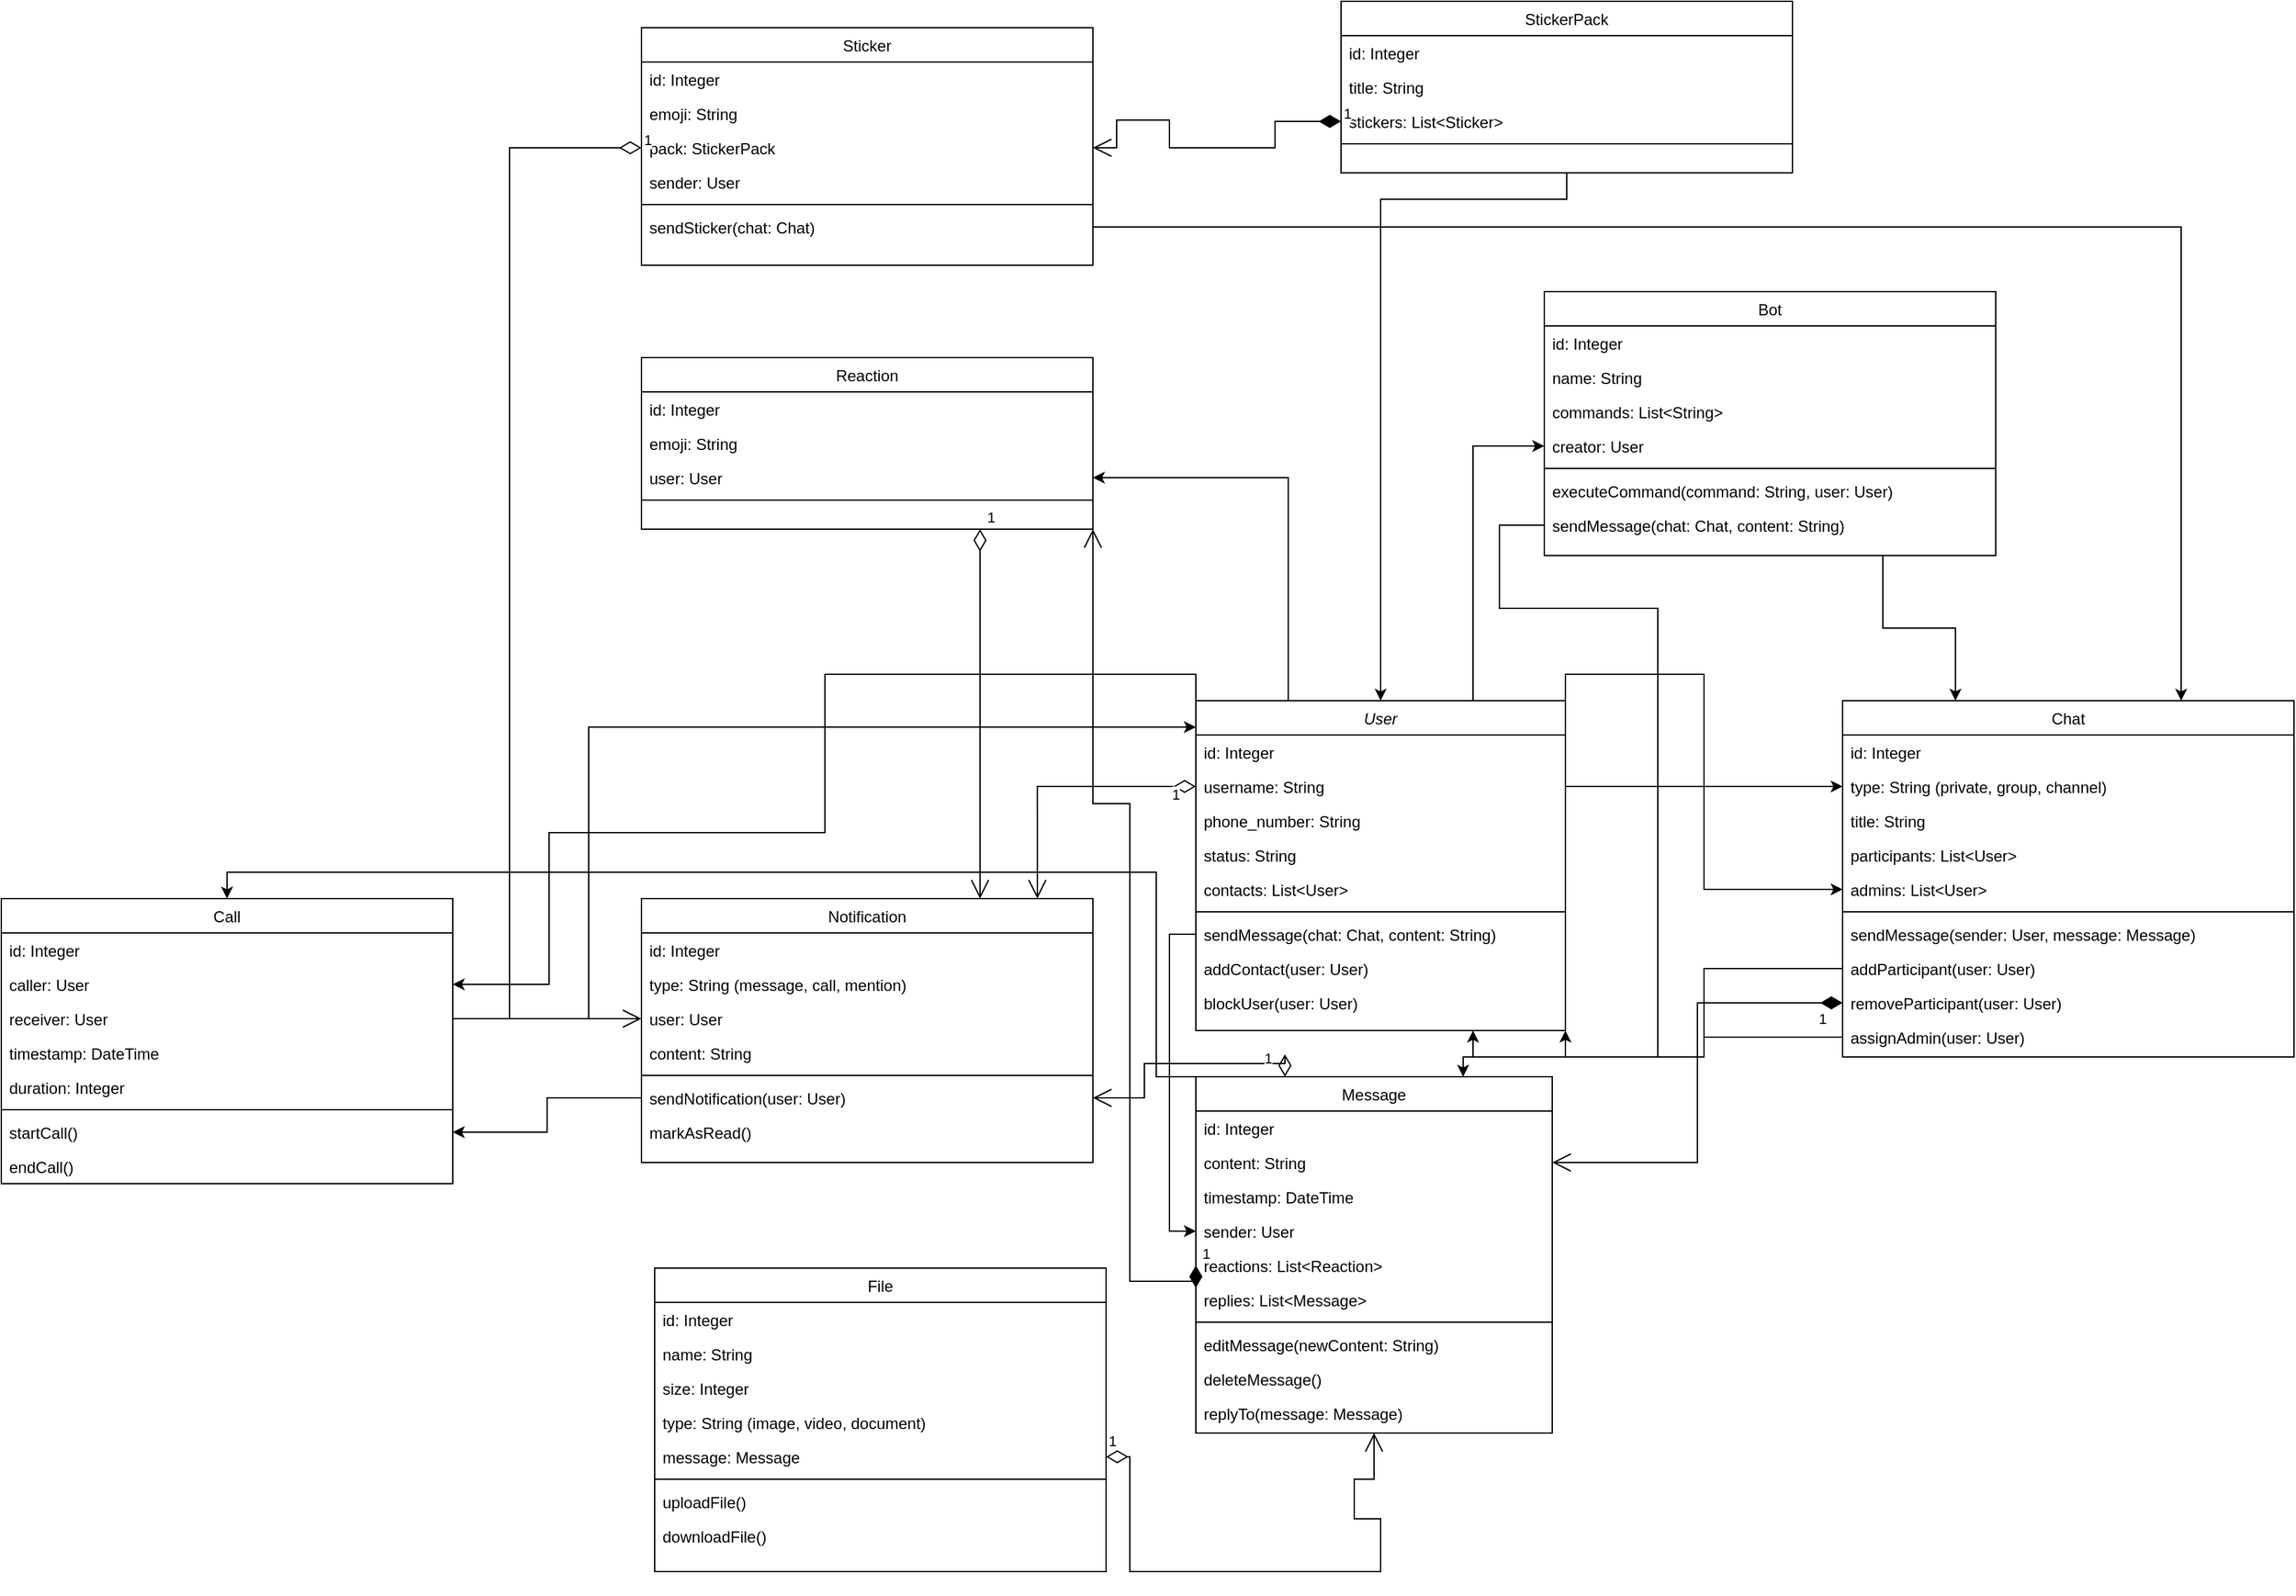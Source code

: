 <mxfile version="25.0.2">
  <diagram id="C5RBs43oDa-KdzZeNtuy" name="Page-1">
    <mxGraphModel dx="2032" dy="2365" grid="1" gridSize="10" guides="1" tooltips="1" connect="1" arrows="1" fold="1" page="1" pageScale="1" pageWidth="827" pageHeight="1169" math="0" shadow="0">
      <root>
        <mxCell id="WIyWlLk6GJQsqaUBKTNV-0" />
        <mxCell id="WIyWlLk6GJQsqaUBKTNV-1" parent="WIyWlLk6GJQsqaUBKTNV-0" />
        <mxCell id="AOI-kmqaUClWyfLteCPx-85" style="edgeStyle=orthogonalEdgeStyle;rounded=0;orthogonalLoop=1;jettySize=auto;html=1;exitX=1;exitY=0.5;exitDx=0;exitDy=0;entryX=0;entryY=0.5;entryDx=0;entryDy=0;" edge="1" parent="WIyWlLk6GJQsqaUBKTNV-1" source="zkfFHV4jXpPFQw0GAbJ--3" target="zkfFHV4jXpPFQw0GAbJ--19">
          <mxGeometry relative="1" as="geometry" />
        </mxCell>
        <mxCell id="AOI-kmqaUClWyfLteCPx-92" style="edgeStyle=orthogonalEdgeStyle;rounded=0;orthogonalLoop=1;jettySize=auto;html=1;exitX=0.25;exitY=0;exitDx=0;exitDy=0;entryX=1;entryY=0.5;entryDx=0;entryDy=0;" edge="1" parent="WIyWlLk6GJQsqaUBKTNV-1" source="zkfFHV4jXpPFQw0GAbJ--0" target="AOI-kmqaUClWyfLteCPx-34">
          <mxGeometry relative="1" as="geometry" />
        </mxCell>
        <mxCell id="AOI-kmqaUClWyfLteCPx-97" style="edgeStyle=orthogonalEdgeStyle;rounded=0;orthogonalLoop=1;jettySize=auto;html=1;exitX=0;exitY=0;exitDx=0;exitDy=0;entryX=1;entryY=0.5;entryDx=0;entryDy=0;" edge="1" parent="WIyWlLk6GJQsqaUBKTNV-1" source="zkfFHV4jXpPFQw0GAbJ--0" target="AOI-kmqaUClWyfLteCPx-57">
          <mxGeometry relative="1" as="geometry">
            <Array as="points">
              <mxPoint x="150" y="10" />
              <mxPoint x="-131" y="10" />
              <mxPoint x="-131" y="130" />
              <mxPoint x="-340" y="130" />
              <mxPoint x="-340" y="245" />
            </Array>
          </mxGeometry>
        </mxCell>
        <mxCell id="AOI-kmqaUClWyfLteCPx-102" style="edgeStyle=orthogonalEdgeStyle;rounded=0;orthogonalLoop=1;jettySize=auto;html=1;exitX=0.75;exitY=0;exitDx=0;exitDy=0;entryX=0;entryY=0.5;entryDx=0;entryDy=0;" edge="1" parent="WIyWlLk6GJQsqaUBKTNV-1" source="zkfFHV4jXpPFQw0GAbJ--0" target="AOI-kmqaUClWyfLteCPx-42">
          <mxGeometry relative="1" as="geometry" />
        </mxCell>
        <mxCell id="AOI-kmqaUClWyfLteCPx-104" style="edgeStyle=orthogonalEdgeStyle;rounded=0;orthogonalLoop=1;jettySize=auto;html=1;exitX=1;exitY=0;exitDx=0;exitDy=0;entryX=0;entryY=0.5;entryDx=0;entryDy=0;" edge="1" parent="WIyWlLk6GJQsqaUBKTNV-1" source="zkfFHV4jXpPFQw0GAbJ--0" target="zkfFHV4jXpPFQw0GAbJ--22">
          <mxGeometry relative="1" as="geometry" />
        </mxCell>
        <mxCell id="zkfFHV4jXpPFQw0GAbJ--0" value="User" style="swimlane;fontStyle=2;align=center;verticalAlign=top;childLayout=stackLayout;horizontal=1;startSize=26;horizontalStack=0;resizeParent=1;resizeLast=0;collapsible=1;marginBottom=0;rounded=0;shadow=0;strokeWidth=1;" parent="WIyWlLk6GJQsqaUBKTNV-1" vertex="1">
          <mxGeometry x="150" y="30" width="280" height="250" as="geometry">
            <mxRectangle x="150" y="90" width="160" height="26" as="alternateBounds" />
          </mxGeometry>
        </mxCell>
        <mxCell id="zkfFHV4jXpPFQw0GAbJ--2" value="id: Integer" style="text;align=left;verticalAlign=top;spacingLeft=4;spacingRight=4;overflow=hidden;rotatable=0;points=[[0,0.5],[1,0.5]];portConstraint=eastwest;rounded=0;shadow=0;html=0;" parent="zkfFHV4jXpPFQw0GAbJ--0" vertex="1">
          <mxGeometry y="26" width="280" height="26" as="geometry" />
        </mxCell>
        <mxCell id="zkfFHV4jXpPFQw0GAbJ--3" value="username: String" style="text;align=left;verticalAlign=top;spacingLeft=4;spacingRight=4;overflow=hidden;rotatable=0;points=[[0,0.5],[1,0.5]];portConstraint=eastwest;rounded=0;shadow=0;html=0;" parent="zkfFHV4jXpPFQw0GAbJ--0" vertex="1">
          <mxGeometry y="52" width="280" height="26" as="geometry" />
        </mxCell>
        <mxCell id="AOI-kmqaUClWyfLteCPx-0" value="phone_number: String" style="text;align=left;verticalAlign=top;spacingLeft=4;spacingRight=4;overflow=hidden;rotatable=0;points=[[0,0.5],[1,0.5]];portConstraint=eastwest;rounded=0;shadow=0;html=0;" vertex="1" parent="zkfFHV4jXpPFQw0GAbJ--0">
          <mxGeometry y="78" width="280" height="26" as="geometry" />
        </mxCell>
        <mxCell id="AOI-kmqaUClWyfLteCPx-1" value="status: String" style="text;align=left;verticalAlign=top;spacingLeft=4;spacingRight=4;overflow=hidden;rotatable=0;points=[[0,0.5],[1,0.5]];portConstraint=eastwest;rounded=0;shadow=0;html=0;" vertex="1" parent="zkfFHV4jXpPFQw0GAbJ--0">
          <mxGeometry y="104" width="280" height="26" as="geometry" />
        </mxCell>
        <mxCell id="AOI-kmqaUClWyfLteCPx-2" value="contacts: List&lt;User&gt;" style="text;align=left;verticalAlign=top;spacingLeft=4;spacingRight=4;overflow=hidden;rotatable=0;points=[[0,0.5],[1,0.5]];portConstraint=eastwest;rounded=0;shadow=0;html=0;" vertex="1" parent="zkfFHV4jXpPFQw0GAbJ--0">
          <mxGeometry y="130" width="280" height="26" as="geometry" />
        </mxCell>
        <mxCell id="zkfFHV4jXpPFQw0GAbJ--4" value="" style="line;html=1;strokeWidth=1;align=left;verticalAlign=middle;spacingTop=-1;spacingLeft=3;spacingRight=3;rotatable=0;labelPosition=right;points=[];portConstraint=eastwest;" parent="zkfFHV4jXpPFQw0GAbJ--0" vertex="1">
          <mxGeometry y="156" width="280" height="8" as="geometry" />
        </mxCell>
        <mxCell id="zkfFHV4jXpPFQw0GAbJ--5" value="sendMessage(chat: Chat, content: String)" style="text;align=left;verticalAlign=top;spacingLeft=4;spacingRight=4;overflow=hidden;rotatable=0;points=[[0,0.5],[1,0.5]];portConstraint=eastwest;" parent="zkfFHV4jXpPFQw0GAbJ--0" vertex="1">
          <mxGeometry y="164" width="280" height="26" as="geometry" />
        </mxCell>
        <mxCell id="AOI-kmqaUClWyfLteCPx-4" value="addContact(user: User)" style="text;align=left;verticalAlign=top;spacingLeft=4;spacingRight=4;overflow=hidden;rotatable=0;points=[[0,0.5],[1,0.5]];portConstraint=eastwest;" vertex="1" parent="zkfFHV4jXpPFQw0GAbJ--0">
          <mxGeometry y="190" width="280" height="26" as="geometry" />
        </mxCell>
        <mxCell id="AOI-kmqaUClWyfLteCPx-5" value="blockUser(user: User)" style="text;align=left;verticalAlign=top;spacingLeft=4;spacingRight=4;overflow=hidden;rotatable=0;points=[[0,0.5],[1,0.5]];portConstraint=eastwest;" vertex="1" parent="zkfFHV4jXpPFQw0GAbJ--0">
          <mxGeometry y="216" width="280" height="26" as="geometry" />
        </mxCell>
        <mxCell id="AOI-kmqaUClWyfLteCPx-105" style="edgeStyle=orthogonalEdgeStyle;rounded=0;orthogonalLoop=1;jettySize=auto;html=1;exitX=0;exitY=0;exitDx=0;exitDy=0;entryX=0.5;entryY=0;entryDx=0;entryDy=0;" edge="1" parent="WIyWlLk6GJQsqaUBKTNV-1" source="zkfFHV4jXpPFQw0GAbJ--6" target="AOI-kmqaUClWyfLteCPx-55">
          <mxGeometry relative="1" as="geometry">
            <Array as="points">
              <mxPoint x="120" y="315" />
              <mxPoint x="120" y="160" />
              <mxPoint x="-584" y="160" />
            </Array>
          </mxGeometry>
        </mxCell>
        <mxCell id="zkfFHV4jXpPFQw0GAbJ--6" value="Message" style="swimlane;fontStyle=0;align=center;verticalAlign=top;childLayout=stackLayout;horizontal=1;startSize=26;horizontalStack=0;resizeParent=1;resizeLast=0;collapsible=1;marginBottom=0;rounded=0;shadow=0;strokeWidth=1;" parent="WIyWlLk6GJQsqaUBKTNV-1" vertex="1">
          <mxGeometry x="150" y="315" width="270" height="270" as="geometry">
            <mxRectangle x="130" y="380" width="160" height="26" as="alternateBounds" />
          </mxGeometry>
        </mxCell>
        <mxCell id="zkfFHV4jXpPFQw0GAbJ--7" value="id: Integer" style="text;align=left;verticalAlign=top;spacingLeft=4;spacingRight=4;overflow=hidden;rotatable=0;points=[[0,0.5],[1,0.5]];portConstraint=eastwest;" parent="zkfFHV4jXpPFQw0GAbJ--6" vertex="1">
          <mxGeometry y="26" width="270" height="26" as="geometry" />
        </mxCell>
        <mxCell id="zkfFHV4jXpPFQw0GAbJ--8" value="content: String" style="text;align=left;verticalAlign=top;spacingLeft=4;spacingRight=4;overflow=hidden;rotatable=0;points=[[0,0.5],[1,0.5]];portConstraint=eastwest;rounded=0;shadow=0;html=0;" parent="zkfFHV4jXpPFQw0GAbJ--6" vertex="1">
          <mxGeometry y="52" width="270" height="26" as="geometry" />
        </mxCell>
        <mxCell id="AOI-kmqaUClWyfLteCPx-9" value="timestamp: DateTime" style="text;align=left;verticalAlign=top;spacingLeft=4;spacingRight=4;overflow=hidden;rotatable=0;points=[[0,0.5],[1,0.5]];portConstraint=eastwest;" vertex="1" parent="zkfFHV4jXpPFQw0GAbJ--6">
          <mxGeometry y="78" width="270" height="26" as="geometry" />
        </mxCell>
        <mxCell id="AOI-kmqaUClWyfLteCPx-10" value="sender: User" style="text;align=left;verticalAlign=top;spacingLeft=4;spacingRight=4;overflow=hidden;rotatable=0;points=[[0,0.5],[1,0.5]];portConstraint=eastwest;" vertex="1" parent="zkfFHV4jXpPFQw0GAbJ--6">
          <mxGeometry y="104" width="270" height="26" as="geometry" />
        </mxCell>
        <mxCell id="AOI-kmqaUClWyfLteCPx-11" value="reactions: List&lt;Reaction&gt;" style="text;align=left;verticalAlign=top;spacingLeft=4;spacingRight=4;overflow=hidden;rotatable=0;points=[[0,0.5],[1,0.5]];portConstraint=eastwest;" vertex="1" parent="zkfFHV4jXpPFQw0GAbJ--6">
          <mxGeometry y="130" width="270" height="26" as="geometry" />
        </mxCell>
        <mxCell id="AOI-kmqaUClWyfLteCPx-12" value="replies: List&lt;Message&gt;" style="text;align=left;verticalAlign=top;spacingLeft=4;spacingRight=4;overflow=hidden;rotatable=0;points=[[0,0.5],[1,0.5]];portConstraint=eastwest;" vertex="1" parent="zkfFHV4jXpPFQw0GAbJ--6">
          <mxGeometry y="156" width="270" height="26" as="geometry" />
        </mxCell>
        <mxCell id="zkfFHV4jXpPFQw0GAbJ--9" value="" style="line;html=1;strokeWidth=1;align=left;verticalAlign=middle;spacingTop=-1;spacingLeft=3;spacingRight=3;rotatable=0;labelPosition=right;points=[];portConstraint=eastwest;" parent="zkfFHV4jXpPFQw0GAbJ--6" vertex="1">
          <mxGeometry y="182" width="270" height="8" as="geometry" />
        </mxCell>
        <mxCell id="zkfFHV4jXpPFQw0GAbJ--10" value="editMessage(newContent: String)" style="text;align=left;verticalAlign=top;spacingLeft=4;spacingRight=4;overflow=hidden;rotatable=0;points=[[0,0.5],[1,0.5]];portConstraint=eastwest;fontStyle=0" parent="zkfFHV4jXpPFQw0GAbJ--6" vertex="1">
          <mxGeometry y="190" width="270" height="26" as="geometry" />
        </mxCell>
        <mxCell id="zkfFHV4jXpPFQw0GAbJ--11" value="deleteMessage()" style="text;align=left;verticalAlign=top;spacingLeft=4;spacingRight=4;overflow=hidden;rotatable=0;points=[[0,0.5],[1,0.5]];portConstraint=eastwest;" parent="zkfFHV4jXpPFQw0GAbJ--6" vertex="1">
          <mxGeometry y="216" width="270" height="26" as="geometry" />
        </mxCell>
        <mxCell id="AOI-kmqaUClWyfLteCPx-13" value="replyTo(message: Message)" style="text;align=left;verticalAlign=top;spacingLeft=4;spacingRight=4;overflow=hidden;rotatable=0;points=[[0,0.5],[1,0.5]];portConstraint=eastwest;" vertex="1" parent="zkfFHV4jXpPFQw0GAbJ--6">
          <mxGeometry y="242" width="270" height="26" as="geometry" />
        </mxCell>
        <mxCell id="zkfFHV4jXpPFQw0GAbJ--17" value="Chat" style="swimlane;fontStyle=0;align=center;verticalAlign=top;childLayout=stackLayout;horizontal=1;startSize=26;horizontalStack=0;resizeParent=1;resizeLast=0;collapsible=1;marginBottom=0;rounded=0;shadow=0;strokeWidth=1;" parent="WIyWlLk6GJQsqaUBKTNV-1" vertex="1">
          <mxGeometry x="640" y="30" width="342" height="270" as="geometry">
            <mxRectangle x="550" y="140" width="160" height="26" as="alternateBounds" />
          </mxGeometry>
        </mxCell>
        <mxCell id="zkfFHV4jXpPFQw0GAbJ--18" value="id: Integer" style="text;align=left;verticalAlign=top;spacingLeft=4;spacingRight=4;overflow=hidden;rotatable=0;points=[[0,0.5],[1,0.5]];portConstraint=eastwest;" parent="zkfFHV4jXpPFQw0GAbJ--17" vertex="1">
          <mxGeometry y="26" width="342" height="26" as="geometry" />
        </mxCell>
        <mxCell id="zkfFHV4jXpPFQw0GAbJ--19" value="type: String (private, group, channel)" style="text;align=left;verticalAlign=top;spacingLeft=4;spacingRight=4;overflow=hidden;rotatable=0;points=[[0,0.5],[1,0.5]];portConstraint=eastwest;rounded=0;shadow=0;html=0;" parent="zkfFHV4jXpPFQw0GAbJ--17" vertex="1">
          <mxGeometry y="52" width="342" height="26" as="geometry" />
        </mxCell>
        <mxCell id="zkfFHV4jXpPFQw0GAbJ--20" value="title: String" style="text;align=left;verticalAlign=top;spacingLeft=4;spacingRight=4;overflow=hidden;rotatable=0;points=[[0,0.5],[1,0.5]];portConstraint=eastwest;rounded=0;shadow=0;html=0;" parent="zkfFHV4jXpPFQw0GAbJ--17" vertex="1">
          <mxGeometry y="78" width="342" height="26" as="geometry" />
        </mxCell>
        <mxCell id="zkfFHV4jXpPFQw0GAbJ--21" value="participants: List&lt;User&gt;" style="text;align=left;verticalAlign=top;spacingLeft=4;spacingRight=4;overflow=hidden;rotatable=0;points=[[0,0.5],[1,0.5]];portConstraint=eastwest;rounded=0;shadow=0;html=0;" parent="zkfFHV4jXpPFQw0GAbJ--17" vertex="1">
          <mxGeometry y="104" width="342" height="26" as="geometry" />
        </mxCell>
        <mxCell id="zkfFHV4jXpPFQw0GAbJ--22" value="admins: List&lt;User&gt;" style="text;align=left;verticalAlign=top;spacingLeft=4;spacingRight=4;overflow=hidden;rotatable=0;points=[[0,0.5],[1,0.5]];portConstraint=eastwest;rounded=0;shadow=0;html=0;" parent="zkfFHV4jXpPFQw0GAbJ--17" vertex="1">
          <mxGeometry y="130" width="342" height="26" as="geometry" />
        </mxCell>
        <mxCell id="zkfFHV4jXpPFQw0GAbJ--23" value="" style="line;html=1;strokeWidth=1;align=left;verticalAlign=middle;spacingTop=-1;spacingLeft=3;spacingRight=3;rotatable=0;labelPosition=right;points=[];portConstraint=eastwest;" parent="zkfFHV4jXpPFQw0GAbJ--17" vertex="1">
          <mxGeometry y="156" width="342" height="8" as="geometry" />
        </mxCell>
        <mxCell id="zkfFHV4jXpPFQw0GAbJ--24" value="sendMessage(sender: User, message: Message)" style="text;align=left;verticalAlign=top;spacingLeft=4;spacingRight=4;overflow=hidden;rotatable=0;points=[[0,0.5],[1,0.5]];portConstraint=eastwest;" parent="zkfFHV4jXpPFQw0GAbJ--17" vertex="1">
          <mxGeometry y="164" width="342" height="26" as="geometry" />
        </mxCell>
        <mxCell id="zkfFHV4jXpPFQw0GAbJ--25" value="addParticipant(user: User)" style="text;align=left;verticalAlign=top;spacingLeft=4;spacingRight=4;overflow=hidden;rotatable=0;points=[[0,0.5],[1,0.5]];portConstraint=eastwest;" parent="zkfFHV4jXpPFQw0GAbJ--17" vertex="1">
          <mxGeometry y="190" width="342" height="26" as="geometry" />
        </mxCell>
        <mxCell id="AOI-kmqaUClWyfLteCPx-6" value="removeParticipant(user: User)" style="text;align=left;verticalAlign=top;spacingLeft=4;spacingRight=4;overflow=hidden;rotatable=0;points=[[0,0.5],[1,0.5]];portConstraint=eastwest;" vertex="1" parent="zkfFHV4jXpPFQw0GAbJ--17">
          <mxGeometry y="216" width="342" height="26" as="geometry" />
        </mxCell>
        <mxCell id="AOI-kmqaUClWyfLteCPx-7" value="assignAdmin(user: User)" style="text;align=left;verticalAlign=top;spacingLeft=4;spacingRight=4;overflow=hidden;rotatable=0;points=[[0,0.5],[1,0.5]];portConstraint=eastwest;" vertex="1" parent="zkfFHV4jXpPFQw0GAbJ--17">
          <mxGeometry y="242" width="342" height="26" as="geometry" />
        </mxCell>
        <mxCell id="AOI-kmqaUClWyfLteCPx-14" value="File" style="swimlane;fontStyle=0;align=center;verticalAlign=top;childLayout=stackLayout;horizontal=1;startSize=26;horizontalStack=0;resizeParent=1;resizeLast=0;collapsible=1;marginBottom=0;rounded=0;shadow=0;strokeWidth=1;" vertex="1" parent="WIyWlLk6GJQsqaUBKTNV-1">
          <mxGeometry x="-260" y="460" width="342" height="230" as="geometry">
            <mxRectangle x="550" y="140" width="160" height="26" as="alternateBounds" />
          </mxGeometry>
        </mxCell>
        <mxCell id="AOI-kmqaUClWyfLteCPx-15" value="id: Integer" style="text;align=left;verticalAlign=top;spacingLeft=4;spacingRight=4;overflow=hidden;rotatable=0;points=[[0,0.5],[1,0.5]];portConstraint=eastwest;" vertex="1" parent="AOI-kmqaUClWyfLteCPx-14">
          <mxGeometry y="26" width="342" height="26" as="geometry" />
        </mxCell>
        <mxCell id="AOI-kmqaUClWyfLteCPx-16" value="name: String" style="text;align=left;verticalAlign=top;spacingLeft=4;spacingRight=4;overflow=hidden;rotatable=0;points=[[0,0.5],[1,0.5]];portConstraint=eastwest;rounded=0;shadow=0;html=0;" vertex="1" parent="AOI-kmqaUClWyfLteCPx-14">
          <mxGeometry y="52" width="342" height="26" as="geometry" />
        </mxCell>
        <mxCell id="AOI-kmqaUClWyfLteCPx-17" value="size: Integer" style="text;align=left;verticalAlign=top;spacingLeft=4;spacingRight=4;overflow=hidden;rotatable=0;points=[[0,0.5],[1,0.5]];portConstraint=eastwest;rounded=0;shadow=0;html=0;" vertex="1" parent="AOI-kmqaUClWyfLteCPx-14">
          <mxGeometry y="78" width="342" height="26" as="geometry" />
        </mxCell>
        <mxCell id="AOI-kmqaUClWyfLteCPx-18" value="type: String (image, video, document)" style="text;align=left;verticalAlign=top;spacingLeft=4;spacingRight=4;overflow=hidden;rotatable=0;points=[[0,0.5],[1,0.5]];portConstraint=eastwest;rounded=0;shadow=0;html=0;" vertex="1" parent="AOI-kmqaUClWyfLteCPx-14">
          <mxGeometry y="104" width="342" height="26" as="geometry" />
        </mxCell>
        <mxCell id="AOI-kmqaUClWyfLteCPx-19" value="message: Message" style="text;align=left;verticalAlign=top;spacingLeft=4;spacingRight=4;overflow=hidden;rotatable=0;points=[[0,0.5],[1,0.5]];portConstraint=eastwest;rounded=0;shadow=0;html=0;" vertex="1" parent="AOI-kmqaUClWyfLteCPx-14">
          <mxGeometry y="130" width="342" height="26" as="geometry" />
        </mxCell>
        <mxCell id="AOI-kmqaUClWyfLteCPx-20" value="" style="line;html=1;strokeWidth=1;align=left;verticalAlign=middle;spacingTop=-1;spacingLeft=3;spacingRight=3;rotatable=0;labelPosition=right;points=[];portConstraint=eastwest;" vertex="1" parent="AOI-kmqaUClWyfLteCPx-14">
          <mxGeometry y="156" width="342" height="8" as="geometry" />
        </mxCell>
        <mxCell id="AOI-kmqaUClWyfLteCPx-21" value="uploadFile()" style="text;align=left;verticalAlign=top;spacingLeft=4;spacingRight=4;overflow=hidden;rotatable=0;points=[[0,0.5],[1,0.5]];portConstraint=eastwest;" vertex="1" parent="AOI-kmqaUClWyfLteCPx-14">
          <mxGeometry y="164" width="342" height="26" as="geometry" />
        </mxCell>
        <mxCell id="AOI-kmqaUClWyfLteCPx-22" value="downloadFile()" style="text;align=left;verticalAlign=top;spacingLeft=4;spacingRight=4;overflow=hidden;rotatable=0;points=[[0,0.5],[1,0.5]];portConstraint=eastwest;" vertex="1" parent="AOI-kmqaUClWyfLteCPx-14">
          <mxGeometry y="190" width="342" height="26" as="geometry" />
        </mxCell>
        <mxCell id="AOI-kmqaUClWyfLteCPx-29" value="Reaction" style="swimlane;fontStyle=0;align=center;verticalAlign=top;childLayout=stackLayout;horizontal=1;startSize=26;horizontalStack=0;resizeParent=1;resizeLast=0;collapsible=1;marginBottom=0;rounded=0;shadow=0;strokeWidth=1;" vertex="1" parent="WIyWlLk6GJQsqaUBKTNV-1">
          <mxGeometry x="-270" y="-230" width="342" height="130" as="geometry">
            <mxRectangle x="550" y="140" width="160" height="26" as="alternateBounds" />
          </mxGeometry>
        </mxCell>
        <mxCell id="AOI-kmqaUClWyfLteCPx-30" value="id: Integer" style="text;align=left;verticalAlign=top;spacingLeft=4;spacingRight=4;overflow=hidden;rotatable=0;points=[[0,0.5],[1,0.5]];portConstraint=eastwest;" vertex="1" parent="AOI-kmqaUClWyfLteCPx-29">
          <mxGeometry y="26" width="342" height="26" as="geometry" />
        </mxCell>
        <mxCell id="AOI-kmqaUClWyfLteCPx-33" value="emoji: String" style="text;align=left;verticalAlign=top;spacingLeft=4;spacingRight=4;overflow=hidden;rotatable=0;points=[[0,0.5],[1,0.5]];portConstraint=eastwest;rounded=0;shadow=0;html=0;" vertex="1" parent="AOI-kmqaUClWyfLteCPx-29">
          <mxGeometry y="52" width="342" height="26" as="geometry" />
        </mxCell>
        <mxCell id="AOI-kmqaUClWyfLteCPx-34" value="user: User" style="text;align=left;verticalAlign=top;spacingLeft=4;spacingRight=4;overflow=hidden;rotatable=0;points=[[0,0.5],[1,0.5]];portConstraint=eastwest;rounded=0;shadow=0;html=0;" vertex="1" parent="AOI-kmqaUClWyfLteCPx-29">
          <mxGeometry y="78" width="342" height="26" as="geometry" />
        </mxCell>
        <mxCell id="AOI-kmqaUClWyfLteCPx-35" value="" style="line;html=1;strokeWidth=1;align=left;verticalAlign=middle;spacingTop=-1;spacingLeft=3;spacingRight=3;rotatable=0;labelPosition=right;points=[];portConstraint=eastwest;" vertex="1" parent="AOI-kmqaUClWyfLteCPx-29">
          <mxGeometry y="104" width="342" height="8" as="geometry" />
        </mxCell>
        <mxCell id="AOI-kmqaUClWyfLteCPx-93" style="edgeStyle=orthogonalEdgeStyle;rounded=0;orthogonalLoop=1;jettySize=auto;html=1;exitX=0.75;exitY=1;exitDx=0;exitDy=0;entryX=0.25;entryY=0;entryDx=0;entryDy=0;" edge="1" parent="WIyWlLk6GJQsqaUBKTNV-1" source="AOI-kmqaUClWyfLteCPx-38" target="zkfFHV4jXpPFQw0GAbJ--17">
          <mxGeometry relative="1" as="geometry" />
        </mxCell>
        <mxCell id="AOI-kmqaUClWyfLteCPx-94" style="edgeStyle=orthogonalEdgeStyle;rounded=0;orthogonalLoop=1;jettySize=auto;html=1;exitX=0;exitY=0.5;exitDx=0;exitDy=0;entryX=0.75;entryY=0;entryDx=0;entryDy=0;" edge="1" parent="WIyWlLk6GJQsqaUBKTNV-1" source="AOI-kmqaUClWyfLteCPx-46" target="zkfFHV4jXpPFQw0GAbJ--6">
          <mxGeometry relative="1" as="geometry">
            <Array as="points">
              <mxPoint x="380" y="-103" />
              <mxPoint x="380" y="-40" />
              <mxPoint x="500" y="-40" />
              <mxPoint x="500" y="300" />
              <mxPoint x="353" y="300" />
            </Array>
          </mxGeometry>
        </mxCell>
        <mxCell id="AOI-kmqaUClWyfLteCPx-38" value="Bot" style="swimlane;fontStyle=0;align=center;verticalAlign=top;childLayout=stackLayout;horizontal=1;startSize=26;horizontalStack=0;resizeParent=1;resizeLast=0;collapsible=1;marginBottom=0;rounded=0;shadow=0;strokeWidth=1;" vertex="1" parent="WIyWlLk6GJQsqaUBKTNV-1">
          <mxGeometry x="414" y="-280" width="342" height="200" as="geometry">
            <mxRectangle x="550" y="140" width="160" height="26" as="alternateBounds" />
          </mxGeometry>
        </mxCell>
        <mxCell id="AOI-kmqaUClWyfLteCPx-39" value="id: Integer" style="text;align=left;verticalAlign=top;spacingLeft=4;spacingRight=4;overflow=hidden;rotatable=0;points=[[0,0.5],[1,0.5]];portConstraint=eastwest;" vertex="1" parent="AOI-kmqaUClWyfLteCPx-38">
          <mxGeometry y="26" width="342" height="26" as="geometry" />
        </mxCell>
        <mxCell id="AOI-kmqaUClWyfLteCPx-40" value="name: String" style="text;align=left;verticalAlign=top;spacingLeft=4;spacingRight=4;overflow=hidden;rotatable=0;points=[[0,0.5],[1,0.5]];portConstraint=eastwest;rounded=0;shadow=0;html=0;" vertex="1" parent="AOI-kmqaUClWyfLteCPx-38">
          <mxGeometry y="52" width="342" height="26" as="geometry" />
        </mxCell>
        <mxCell id="AOI-kmqaUClWyfLteCPx-41" value="commands: List&lt;String&gt;" style="text;align=left;verticalAlign=top;spacingLeft=4;spacingRight=4;overflow=hidden;rotatable=0;points=[[0,0.5],[1,0.5]];portConstraint=eastwest;rounded=0;shadow=0;html=0;" vertex="1" parent="AOI-kmqaUClWyfLteCPx-38">
          <mxGeometry y="78" width="342" height="26" as="geometry" />
        </mxCell>
        <mxCell id="AOI-kmqaUClWyfLteCPx-42" value="creator: User" style="text;align=left;verticalAlign=top;spacingLeft=4;spacingRight=4;overflow=hidden;rotatable=0;points=[[0,0.5],[1,0.5]];portConstraint=eastwest;rounded=0;shadow=0;html=0;" vertex="1" parent="AOI-kmqaUClWyfLteCPx-38">
          <mxGeometry y="104" width="342" height="26" as="geometry" />
        </mxCell>
        <mxCell id="AOI-kmqaUClWyfLteCPx-44" value="" style="line;html=1;strokeWidth=1;align=left;verticalAlign=middle;spacingTop=-1;spacingLeft=3;spacingRight=3;rotatable=0;labelPosition=right;points=[];portConstraint=eastwest;" vertex="1" parent="AOI-kmqaUClWyfLteCPx-38">
          <mxGeometry y="130" width="342" height="8" as="geometry" />
        </mxCell>
        <mxCell id="AOI-kmqaUClWyfLteCPx-45" value="executeCommand(command: String, user: User)" style="text;align=left;verticalAlign=top;spacingLeft=4;spacingRight=4;overflow=hidden;rotatable=0;points=[[0,0.5],[1,0.5]];portConstraint=eastwest;" vertex="1" parent="AOI-kmqaUClWyfLteCPx-38">
          <mxGeometry y="138" width="342" height="26" as="geometry" />
        </mxCell>
        <mxCell id="AOI-kmqaUClWyfLteCPx-46" value="sendMessage(chat: Chat, content: String)" style="text;align=left;verticalAlign=top;spacingLeft=4;spacingRight=4;overflow=hidden;rotatable=0;points=[[0,0.5],[1,0.5]];portConstraint=eastwest;" vertex="1" parent="AOI-kmqaUClWyfLteCPx-38">
          <mxGeometry y="164" width="342" height="26" as="geometry" />
        </mxCell>
        <mxCell id="AOI-kmqaUClWyfLteCPx-47" value="Notification" style="swimlane;fontStyle=0;align=center;verticalAlign=top;childLayout=stackLayout;horizontal=1;startSize=26;horizontalStack=0;resizeParent=1;resizeLast=0;collapsible=1;marginBottom=0;rounded=0;shadow=0;strokeWidth=1;" vertex="1" parent="WIyWlLk6GJQsqaUBKTNV-1">
          <mxGeometry x="-270" y="180" width="342" height="200" as="geometry">
            <mxRectangle x="550" y="140" width="160" height="26" as="alternateBounds" />
          </mxGeometry>
        </mxCell>
        <mxCell id="AOI-kmqaUClWyfLteCPx-48" value="id: Integer" style="text;align=left;verticalAlign=top;spacingLeft=4;spacingRight=4;overflow=hidden;rotatable=0;points=[[0,0.5],[1,0.5]];portConstraint=eastwest;" vertex="1" parent="AOI-kmqaUClWyfLteCPx-47">
          <mxGeometry y="26" width="342" height="26" as="geometry" />
        </mxCell>
        <mxCell id="AOI-kmqaUClWyfLteCPx-49" value="type: String (message, call, mention)" style="text;align=left;verticalAlign=top;spacingLeft=4;spacingRight=4;overflow=hidden;rotatable=0;points=[[0,0.5],[1,0.5]];portConstraint=eastwest;rounded=0;shadow=0;html=0;" vertex="1" parent="AOI-kmqaUClWyfLteCPx-47">
          <mxGeometry y="52" width="342" height="26" as="geometry" />
        </mxCell>
        <mxCell id="AOI-kmqaUClWyfLteCPx-50" value="user: User" style="text;align=left;verticalAlign=top;spacingLeft=4;spacingRight=4;overflow=hidden;rotatable=0;points=[[0,0.5],[1,0.5]];portConstraint=eastwest;rounded=0;shadow=0;html=0;" vertex="1" parent="AOI-kmqaUClWyfLteCPx-47">
          <mxGeometry y="78" width="342" height="26" as="geometry" />
        </mxCell>
        <mxCell id="AOI-kmqaUClWyfLteCPx-51" value="content: String" style="text;align=left;verticalAlign=top;spacingLeft=4;spacingRight=4;overflow=hidden;rotatable=0;points=[[0,0.5],[1,0.5]];portConstraint=eastwest;rounded=0;shadow=0;html=0;" vertex="1" parent="AOI-kmqaUClWyfLteCPx-47">
          <mxGeometry y="104" width="342" height="26" as="geometry" />
        </mxCell>
        <mxCell id="AOI-kmqaUClWyfLteCPx-52" value="" style="line;html=1;strokeWidth=1;align=left;verticalAlign=middle;spacingTop=-1;spacingLeft=3;spacingRight=3;rotatable=0;labelPosition=right;points=[];portConstraint=eastwest;" vertex="1" parent="AOI-kmqaUClWyfLteCPx-47">
          <mxGeometry y="130" width="342" height="8" as="geometry" />
        </mxCell>
        <mxCell id="AOI-kmqaUClWyfLteCPx-53" value="sendNotification(user: User)" style="text;align=left;verticalAlign=top;spacingLeft=4;spacingRight=4;overflow=hidden;rotatable=0;points=[[0,0.5],[1,0.5]];portConstraint=eastwest;" vertex="1" parent="AOI-kmqaUClWyfLteCPx-47">
          <mxGeometry y="138" width="342" height="26" as="geometry" />
        </mxCell>
        <mxCell id="AOI-kmqaUClWyfLteCPx-54" value="markAsRead()" style="text;align=left;verticalAlign=top;spacingLeft=4;spacingRight=4;overflow=hidden;rotatable=0;points=[[0,0.5],[1,0.5]];portConstraint=eastwest;" vertex="1" parent="AOI-kmqaUClWyfLteCPx-47">
          <mxGeometry y="164" width="342" height="26" as="geometry" />
        </mxCell>
        <mxCell id="AOI-kmqaUClWyfLteCPx-55" value="Call" style="swimlane;fontStyle=0;align=center;verticalAlign=top;childLayout=stackLayout;horizontal=1;startSize=26;horizontalStack=0;resizeParent=1;resizeLast=0;collapsible=1;marginBottom=0;rounded=0;shadow=0;strokeWidth=1;" vertex="1" parent="WIyWlLk6GJQsqaUBKTNV-1">
          <mxGeometry x="-755" y="180" width="342" height="216" as="geometry">
            <mxRectangle x="550" y="140" width="160" height="26" as="alternateBounds" />
          </mxGeometry>
        </mxCell>
        <mxCell id="AOI-kmqaUClWyfLteCPx-56" value="id: Integer" style="text;align=left;verticalAlign=top;spacingLeft=4;spacingRight=4;overflow=hidden;rotatable=0;points=[[0,0.5],[1,0.5]];portConstraint=eastwest;" vertex="1" parent="AOI-kmqaUClWyfLteCPx-55">
          <mxGeometry y="26" width="342" height="26" as="geometry" />
        </mxCell>
        <mxCell id="AOI-kmqaUClWyfLteCPx-57" value="caller: User" style="text;align=left;verticalAlign=top;spacingLeft=4;spacingRight=4;overflow=hidden;rotatable=0;points=[[0,0.5],[1,0.5]];portConstraint=eastwest;rounded=0;shadow=0;html=0;" vertex="1" parent="AOI-kmqaUClWyfLteCPx-55">
          <mxGeometry y="52" width="342" height="26" as="geometry" />
        </mxCell>
        <mxCell id="AOI-kmqaUClWyfLteCPx-58" value="receiver: User" style="text;align=left;verticalAlign=top;spacingLeft=4;spacingRight=4;overflow=hidden;rotatable=0;points=[[0,0.5],[1,0.5]];portConstraint=eastwest;rounded=0;shadow=0;html=0;" vertex="1" parent="AOI-kmqaUClWyfLteCPx-55">
          <mxGeometry y="78" width="342" height="26" as="geometry" />
        </mxCell>
        <mxCell id="AOI-kmqaUClWyfLteCPx-59" value="timestamp: DateTime" style="text;align=left;verticalAlign=top;spacingLeft=4;spacingRight=4;overflow=hidden;rotatable=0;points=[[0,0.5],[1,0.5]];portConstraint=eastwest;rounded=0;shadow=0;html=0;" vertex="1" parent="AOI-kmqaUClWyfLteCPx-55">
          <mxGeometry y="104" width="342" height="26" as="geometry" />
        </mxCell>
        <mxCell id="AOI-kmqaUClWyfLteCPx-63" value="duration: Integer" style="text;align=left;verticalAlign=top;spacingLeft=4;spacingRight=4;overflow=hidden;rotatable=0;points=[[0,0.5],[1,0.5]];portConstraint=eastwest;rounded=0;shadow=0;html=0;" vertex="1" parent="AOI-kmqaUClWyfLteCPx-55">
          <mxGeometry y="130" width="342" height="26" as="geometry" />
        </mxCell>
        <mxCell id="AOI-kmqaUClWyfLteCPx-60" value="" style="line;html=1;strokeWidth=1;align=left;verticalAlign=middle;spacingTop=-1;spacingLeft=3;spacingRight=3;rotatable=0;labelPosition=right;points=[];portConstraint=eastwest;" vertex="1" parent="AOI-kmqaUClWyfLteCPx-55">
          <mxGeometry y="156" width="342" height="8" as="geometry" />
        </mxCell>
        <mxCell id="AOI-kmqaUClWyfLteCPx-61" value="startCall()" style="text;align=left;verticalAlign=top;spacingLeft=4;spacingRight=4;overflow=hidden;rotatable=0;points=[[0,0.5],[1,0.5]];portConstraint=eastwest;" vertex="1" parent="AOI-kmqaUClWyfLteCPx-55">
          <mxGeometry y="164" width="342" height="26" as="geometry" />
        </mxCell>
        <mxCell id="AOI-kmqaUClWyfLteCPx-62" value="endCall()" style="text;align=left;verticalAlign=top;spacingLeft=4;spacingRight=4;overflow=hidden;rotatable=0;points=[[0,0.5],[1,0.5]];portConstraint=eastwest;" vertex="1" parent="AOI-kmqaUClWyfLteCPx-55">
          <mxGeometry y="190" width="342" height="26" as="geometry" />
        </mxCell>
        <mxCell id="AOI-kmqaUClWyfLteCPx-64" value="Sticker " style="swimlane;fontStyle=0;align=center;verticalAlign=top;childLayout=stackLayout;horizontal=1;startSize=26;horizontalStack=0;resizeParent=1;resizeLast=0;collapsible=1;marginBottom=0;rounded=0;shadow=0;strokeWidth=1;" vertex="1" parent="WIyWlLk6GJQsqaUBKTNV-1">
          <mxGeometry x="-270" y="-480" width="342" height="180" as="geometry">
            <mxRectangle x="550" y="140" width="160" height="26" as="alternateBounds" />
          </mxGeometry>
        </mxCell>
        <mxCell id="AOI-kmqaUClWyfLteCPx-65" value="id: Integer" style="text;align=left;verticalAlign=top;spacingLeft=4;spacingRight=4;overflow=hidden;rotatable=0;points=[[0,0.5],[1,0.5]];portConstraint=eastwest;" vertex="1" parent="AOI-kmqaUClWyfLteCPx-64">
          <mxGeometry y="26" width="342" height="26" as="geometry" />
        </mxCell>
        <mxCell id="AOI-kmqaUClWyfLteCPx-66" value="emoji: String" style="text;align=left;verticalAlign=top;spacingLeft=4;spacingRight=4;overflow=hidden;rotatable=0;points=[[0,0.5],[1,0.5]];portConstraint=eastwest;rounded=0;shadow=0;html=0;" vertex="1" parent="AOI-kmqaUClWyfLteCPx-64">
          <mxGeometry y="52" width="342" height="26" as="geometry" />
        </mxCell>
        <mxCell id="AOI-kmqaUClWyfLteCPx-67" value="pack: StickerPack" style="text;align=left;verticalAlign=top;spacingLeft=4;spacingRight=4;overflow=hidden;rotatable=0;points=[[0,0.5],[1,0.5]];portConstraint=eastwest;rounded=0;shadow=0;html=0;" vertex="1" parent="AOI-kmqaUClWyfLteCPx-64">
          <mxGeometry y="78" width="342" height="26" as="geometry" />
        </mxCell>
        <mxCell id="AOI-kmqaUClWyfLteCPx-68" value="sender: User" style="text;align=left;verticalAlign=top;spacingLeft=4;spacingRight=4;overflow=hidden;rotatable=0;points=[[0,0.5],[1,0.5]];portConstraint=eastwest;rounded=0;shadow=0;html=0;" vertex="1" parent="AOI-kmqaUClWyfLteCPx-64">
          <mxGeometry y="104" width="342" height="26" as="geometry" />
        </mxCell>
        <mxCell id="AOI-kmqaUClWyfLteCPx-70" value="" style="line;html=1;strokeWidth=1;align=left;verticalAlign=middle;spacingTop=-1;spacingLeft=3;spacingRight=3;rotatable=0;labelPosition=right;points=[];portConstraint=eastwest;" vertex="1" parent="AOI-kmqaUClWyfLteCPx-64">
          <mxGeometry y="130" width="342" height="8" as="geometry" />
        </mxCell>
        <mxCell id="AOI-kmqaUClWyfLteCPx-71" value="sendSticker(chat: Chat)" style="text;align=left;verticalAlign=top;spacingLeft=4;spacingRight=4;overflow=hidden;rotatable=0;points=[[0,0.5],[1,0.5]];portConstraint=eastwest;" vertex="1" parent="AOI-kmqaUClWyfLteCPx-64">
          <mxGeometry y="138" width="342" height="26" as="geometry" />
        </mxCell>
        <mxCell id="AOI-kmqaUClWyfLteCPx-88" style="edgeStyle=orthogonalEdgeStyle;rounded=0;orthogonalLoop=1;jettySize=auto;html=1;entryX=0.5;entryY=0;entryDx=0;entryDy=0;exitX=0.5;exitY=1;exitDx=0;exitDy=0;" edge="1" parent="WIyWlLk6GJQsqaUBKTNV-1" source="AOI-kmqaUClWyfLteCPx-73" target="zkfFHV4jXpPFQw0GAbJ--0">
          <mxGeometry relative="1" as="geometry">
            <mxPoint x="330" y="-350" as="sourcePoint" />
            <Array as="points">
              <mxPoint x="431" y="-350" />
              <mxPoint x="290" y="-350" />
            </Array>
          </mxGeometry>
        </mxCell>
        <mxCell id="AOI-kmqaUClWyfLteCPx-73" value="StickerPack " style="swimlane;fontStyle=0;align=center;verticalAlign=top;childLayout=stackLayout;horizontal=1;startSize=26;horizontalStack=0;resizeParent=1;resizeLast=0;collapsible=1;marginBottom=0;rounded=0;shadow=0;strokeWidth=1;" vertex="1" parent="WIyWlLk6GJQsqaUBKTNV-1">
          <mxGeometry x="260" y="-500" width="342" height="130" as="geometry">
            <mxRectangle x="550" y="140" width="160" height="26" as="alternateBounds" />
          </mxGeometry>
        </mxCell>
        <mxCell id="AOI-kmqaUClWyfLteCPx-74" value="id: Integer" style="text;align=left;verticalAlign=top;spacingLeft=4;spacingRight=4;overflow=hidden;rotatable=0;points=[[0,0.5],[1,0.5]];portConstraint=eastwest;" vertex="1" parent="AOI-kmqaUClWyfLteCPx-73">
          <mxGeometry y="26" width="342" height="26" as="geometry" />
        </mxCell>
        <mxCell id="AOI-kmqaUClWyfLteCPx-75" value="title: String" style="text;align=left;verticalAlign=top;spacingLeft=4;spacingRight=4;overflow=hidden;rotatable=0;points=[[0,0.5],[1,0.5]];portConstraint=eastwest;rounded=0;shadow=0;html=0;" vertex="1" parent="AOI-kmqaUClWyfLteCPx-73">
          <mxGeometry y="52" width="342" height="26" as="geometry" />
        </mxCell>
        <mxCell id="AOI-kmqaUClWyfLteCPx-76" value="stickers: List&lt;Sticker&gt;" style="text;align=left;verticalAlign=top;spacingLeft=4;spacingRight=4;overflow=hidden;rotatable=0;points=[[0,0.5],[1,0.5]];portConstraint=eastwest;rounded=0;shadow=0;html=0;" vertex="1" parent="AOI-kmqaUClWyfLteCPx-73">
          <mxGeometry y="78" width="342" height="26" as="geometry" />
        </mxCell>
        <mxCell id="AOI-kmqaUClWyfLteCPx-78" value="" style="line;html=1;strokeWidth=1;align=left;verticalAlign=middle;spacingTop=-1;spacingLeft=3;spacingRight=3;rotatable=0;labelPosition=right;points=[];portConstraint=eastwest;" vertex="1" parent="AOI-kmqaUClWyfLteCPx-73">
          <mxGeometry y="104" width="342" height="8" as="geometry" />
        </mxCell>
        <mxCell id="AOI-kmqaUClWyfLteCPx-82" value="1" style="endArrow=open;html=1;endSize=12;startArrow=diamondThin;startSize=14;startFill=0;edgeStyle=orthogonalEdgeStyle;align=left;verticalAlign=bottom;rounded=0;exitX=0;exitY=0.5;exitDx=0;exitDy=0;entryX=0;entryY=0.5;entryDx=0;entryDy=0;" edge="1" parent="WIyWlLk6GJQsqaUBKTNV-1" source="AOI-kmqaUClWyfLteCPx-67" target="AOI-kmqaUClWyfLteCPx-50">
          <mxGeometry x="-1" y="3" relative="1" as="geometry">
            <mxPoint x="600" y="640" as="sourcePoint" />
            <mxPoint x="760" y="640" as="targetPoint" />
            <Array as="points">
              <mxPoint x="-370" y="-389" />
              <mxPoint x="-370" y="271" />
            </Array>
          </mxGeometry>
        </mxCell>
        <mxCell id="AOI-kmqaUClWyfLteCPx-83" value="1" style="endArrow=open;html=1;endSize=12;startArrow=diamondThin;startSize=14;startFill=0;edgeStyle=orthogonalEdgeStyle;align=left;verticalAlign=bottom;rounded=0;exitX=0.75;exitY=1;exitDx=0;exitDy=0;entryX=0.75;entryY=0;entryDx=0;entryDy=0;" edge="1" parent="WIyWlLk6GJQsqaUBKTNV-1" source="AOI-kmqaUClWyfLteCPx-29" target="AOI-kmqaUClWyfLteCPx-47">
          <mxGeometry x="-1" y="3" relative="1" as="geometry">
            <mxPoint x="1170" y="290" as="sourcePoint" />
            <mxPoint x="1480" y="490" as="targetPoint" />
          </mxGeometry>
        </mxCell>
        <mxCell id="AOI-kmqaUClWyfLteCPx-84" style="edgeStyle=orthogonalEdgeStyle;rounded=0;orthogonalLoop=1;jettySize=auto;html=1;exitX=0;exitY=0.5;exitDx=0;exitDy=0;entryX=0;entryY=0.5;entryDx=0;entryDy=0;" edge="1" parent="WIyWlLk6GJQsqaUBKTNV-1" source="zkfFHV4jXpPFQw0GAbJ--5" target="AOI-kmqaUClWyfLteCPx-10">
          <mxGeometry relative="1" as="geometry" />
        </mxCell>
        <mxCell id="AOI-kmqaUClWyfLteCPx-86" value="1" style="endArrow=open;html=1;endSize=12;startArrow=diamondThin;startSize=14;startFill=1;edgeStyle=orthogonalEdgeStyle;align=left;verticalAlign=bottom;rounded=0;exitX=0;exitY=0.5;exitDx=0;exitDy=0;entryX=1;entryY=0.5;entryDx=0;entryDy=0;" edge="1" parent="WIyWlLk6GJQsqaUBKTNV-1" source="AOI-kmqaUClWyfLteCPx-6" target="zkfFHV4jXpPFQw0GAbJ--8">
          <mxGeometry x="-0.883" y="21" relative="1" as="geometry">
            <mxPoint x="460" y="314" as="sourcePoint" />
            <mxPoint x="620" y="314" as="targetPoint" />
            <mxPoint as="offset" />
          </mxGeometry>
        </mxCell>
        <mxCell id="AOI-kmqaUClWyfLteCPx-87" value="1" style="endArrow=open;html=1;endSize=12;startArrow=diamondThin;startSize=14;startFill=0;edgeStyle=orthogonalEdgeStyle;align=left;verticalAlign=bottom;rounded=0;exitX=0;exitY=0.5;exitDx=0;exitDy=0;entryX=0.877;entryY=0;entryDx=0;entryDy=0;entryPerimeter=0;" edge="1" parent="WIyWlLk6GJQsqaUBKTNV-1" source="zkfFHV4jXpPFQw0GAbJ--3" target="AOI-kmqaUClWyfLteCPx-47">
          <mxGeometry x="-0.805" y="15" relative="1" as="geometry">
            <mxPoint x="40" y="-50" as="sourcePoint" />
            <mxPoint x="200" y="-50" as="targetPoint" />
            <mxPoint as="offset" />
          </mxGeometry>
        </mxCell>
        <mxCell id="AOI-kmqaUClWyfLteCPx-89" value="1" style="endArrow=open;html=1;endSize=12;startArrow=diamondThin;startSize=14;startFill=1;edgeStyle=orthogonalEdgeStyle;align=left;verticalAlign=bottom;rounded=0;exitX=0;exitY=0.5;exitDx=0;exitDy=0;entryX=1;entryY=0.5;entryDx=0;entryDy=0;" edge="1" parent="WIyWlLk6GJQsqaUBKTNV-1" source="AOI-kmqaUClWyfLteCPx-76" target="AOI-kmqaUClWyfLteCPx-67">
          <mxGeometry x="-1" y="3" relative="1" as="geometry">
            <mxPoint x="60" y="-390" as="sourcePoint" />
            <mxPoint x="200" y="-550" as="targetPoint" />
            <Array as="points">
              <mxPoint x="210" y="-409" />
              <mxPoint x="210" y="-389" />
              <mxPoint x="130" y="-389" />
              <mxPoint x="130" y="-410" />
              <mxPoint x="90" y="-410" />
              <mxPoint x="90" y="-389" />
            </Array>
          </mxGeometry>
        </mxCell>
        <mxCell id="AOI-kmqaUClWyfLteCPx-91" value="1" style="endArrow=open;html=1;endSize=12;startArrow=diamondThin;startSize=14;startFill=1;edgeStyle=orthogonalEdgeStyle;align=left;verticalAlign=bottom;rounded=0;entryX=1;entryY=1;entryDx=0;entryDy=0;exitX=0;exitY=0.5;exitDx=0;exitDy=0;" edge="1" parent="WIyWlLk6GJQsqaUBKTNV-1" source="AOI-kmqaUClWyfLteCPx-11" target="AOI-kmqaUClWyfLteCPx-29">
          <mxGeometry x="-1" y="3" relative="1" as="geometry">
            <mxPoint x="130" y="540" as="sourcePoint" />
            <mxPoint x="90" y="480" as="targetPoint" />
            <Array as="points">
              <mxPoint x="150" y="470" />
              <mxPoint x="100" y="470" />
              <mxPoint x="100" y="108" />
              <mxPoint x="72" y="108" />
            </Array>
          </mxGeometry>
        </mxCell>
        <mxCell id="AOI-kmqaUClWyfLteCPx-96" value="1" style="endArrow=open;html=1;endSize=12;startArrow=diamondThin;startSize=14;startFill=0;edgeStyle=orthogonalEdgeStyle;align=left;verticalAlign=bottom;rounded=0;exitX=1;exitY=0.5;exitDx=0;exitDy=0;entryX=0.5;entryY=1;entryDx=0;entryDy=0;" edge="1" parent="WIyWlLk6GJQsqaUBKTNV-1" source="AOI-kmqaUClWyfLteCPx-19" target="zkfFHV4jXpPFQw0GAbJ--6">
          <mxGeometry x="-1" y="3" relative="1" as="geometry">
            <mxPoint x="120" y="680" as="sourcePoint" />
            <mxPoint x="290" y="620" as="targetPoint" />
            <Array as="points">
              <mxPoint x="100" y="603" />
              <mxPoint x="100" y="690" />
              <mxPoint x="290" y="690" />
              <mxPoint x="290" y="650" />
              <mxPoint x="270" y="650" />
              <mxPoint x="270" y="620" />
              <mxPoint x="285" y="620" />
            </Array>
          </mxGeometry>
        </mxCell>
        <mxCell id="AOI-kmqaUClWyfLteCPx-98" style="edgeStyle=orthogonalEdgeStyle;rounded=0;orthogonalLoop=1;jettySize=auto;html=1;exitX=0;exitY=0.5;exitDx=0;exitDy=0;entryX=1;entryY=0.5;entryDx=0;entryDy=0;" edge="1" parent="WIyWlLk6GJQsqaUBKTNV-1" source="AOI-kmqaUClWyfLteCPx-53" target="AOI-kmqaUClWyfLteCPx-61">
          <mxGeometry relative="1" as="geometry" />
        </mxCell>
        <mxCell id="AOI-kmqaUClWyfLteCPx-100" value="1" style="endArrow=open;html=1;endSize=12;startArrow=diamondThin;startSize=14;startFill=0;edgeStyle=orthogonalEdgeStyle;align=left;verticalAlign=bottom;rounded=0;exitX=0.25;exitY=0;exitDx=0;exitDy=0;entryX=1;entryY=0.5;entryDx=0;entryDy=0;" edge="1" parent="WIyWlLk6GJQsqaUBKTNV-1" source="zkfFHV4jXpPFQw0GAbJ--6" target="AOI-kmqaUClWyfLteCPx-53">
          <mxGeometry x="-0.697" y="5" relative="1" as="geometry">
            <mxPoint x="80" y="330" as="sourcePoint" />
            <mxPoint x="70" y="420" as="targetPoint" />
            <mxPoint as="offset" />
          </mxGeometry>
        </mxCell>
        <mxCell id="AOI-kmqaUClWyfLteCPx-101" style="edgeStyle=orthogonalEdgeStyle;rounded=0;orthogonalLoop=1;jettySize=auto;html=1;exitX=1;exitY=0.5;exitDx=0;exitDy=0;entryX=0.75;entryY=0;entryDx=0;entryDy=0;" edge="1" parent="WIyWlLk6GJQsqaUBKTNV-1" source="AOI-kmqaUClWyfLteCPx-71" target="zkfFHV4jXpPFQw0GAbJ--17">
          <mxGeometry relative="1" as="geometry" />
        </mxCell>
        <mxCell id="AOI-kmqaUClWyfLteCPx-103" style="edgeStyle=orthogonalEdgeStyle;rounded=0;orthogonalLoop=1;jettySize=auto;html=1;exitX=1;exitY=0.5;exitDx=0;exitDy=0;entryX=0;entryY=0.08;entryDx=0;entryDy=0;entryPerimeter=0;" edge="1" parent="WIyWlLk6GJQsqaUBKTNV-1" source="AOI-kmqaUClWyfLteCPx-58" target="zkfFHV4jXpPFQw0GAbJ--0">
          <mxGeometry relative="1" as="geometry">
            <Array as="points">
              <mxPoint x="-310" y="271" />
              <mxPoint x="-310" y="50" />
            </Array>
          </mxGeometry>
        </mxCell>
        <mxCell id="AOI-kmqaUClWyfLteCPx-106" style="edgeStyle=orthogonalEdgeStyle;rounded=0;orthogonalLoop=1;jettySize=auto;html=1;exitX=0;exitY=0.5;exitDx=0;exitDy=0;entryX=1;entryY=1;entryDx=0;entryDy=0;" edge="1" parent="WIyWlLk6GJQsqaUBKTNV-1" source="AOI-kmqaUClWyfLteCPx-7" target="zkfFHV4jXpPFQw0GAbJ--0">
          <mxGeometry relative="1" as="geometry" />
        </mxCell>
        <mxCell id="AOI-kmqaUClWyfLteCPx-107" style="edgeStyle=orthogonalEdgeStyle;rounded=0;orthogonalLoop=1;jettySize=auto;html=1;exitX=0;exitY=0.5;exitDx=0;exitDy=0;entryX=0.75;entryY=1;entryDx=0;entryDy=0;" edge="1" parent="WIyWlLk6GJQsqaUBKTNV-1" source="zkfFHV4jXpPFQw0GAbJ--25" target="zkfFHV4jXpPFQw0GAbJ--0">
          <mxGeometry relative="1" as="geometry" />
        </mxCell>
      </root>
    </mxGraphModel>
  </diagram>
</mxfile>
